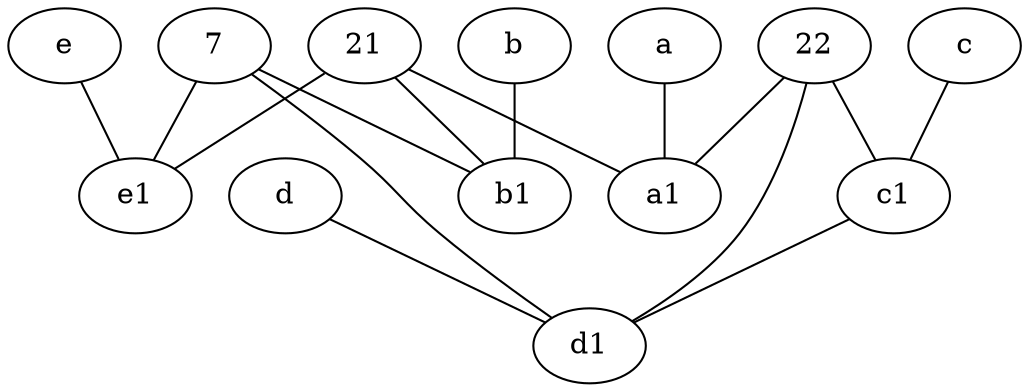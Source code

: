 graph {
	node [labelfontsize=50]
	e1 [labelfontsize=50 pos="7,7!"]
	21 [labelfontsize=50]
	d1 [labelfontsize=50 pos="3,5!"]
	22 [labelfontsize=50]
	a [labelfontsize=50 pos="8,2!"]
	c1 [labelfontsize=50 pos="4.5,3!"]
	b [labelfontsize=50 pos="10,4!"]
	e [labelfontsize=50 pos="7,9!"]
	d [labelfontsize=50 pos="2,5!"]
	b1 [labelfontsize=50 pos="9,4!"]
	a1 [labelfontsize=50 pos="8,3!"]
	c [labelfontsize=50 pos="4.5,2!"]
	7 [labelfontsize=50]
	c -- c1
	22 -- a1
	21 -- a1
	22 -- c1
	e -- e1
	b -- b1
	21 -- e1
	d -- d1
	7 -- b1
	c1 -- d1
	7 -- d1
	22 -- d1
	a -- a1
	21 -- b1
	7 -- e1
}
